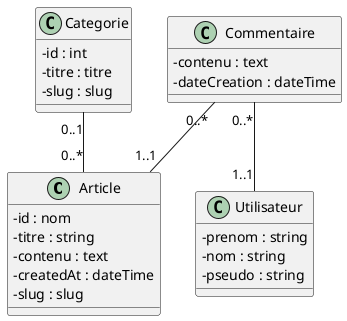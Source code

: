 @startuml
'https://plantuml.com/class-diagram
skinparam classAttributeIconSize 0


class Article {
-id : nom
-titre : string
-contenu : text
-createdAt : dateTime
-slug : slug
}

class Categorie {
-id : int
-titre : titre
-slug : slug
}
Categorie "0..1"--"0..*" Article

class Commentaire {
-contenu : text
-dateCreation : dateTime
}
Commentaire "0..*"--"1..1" Article

class Utilisateur {
-prenom : string
-nom : string
-pseudo : string
}
Commentaire "0..*"--"1..1" Utilisateur

@enduml